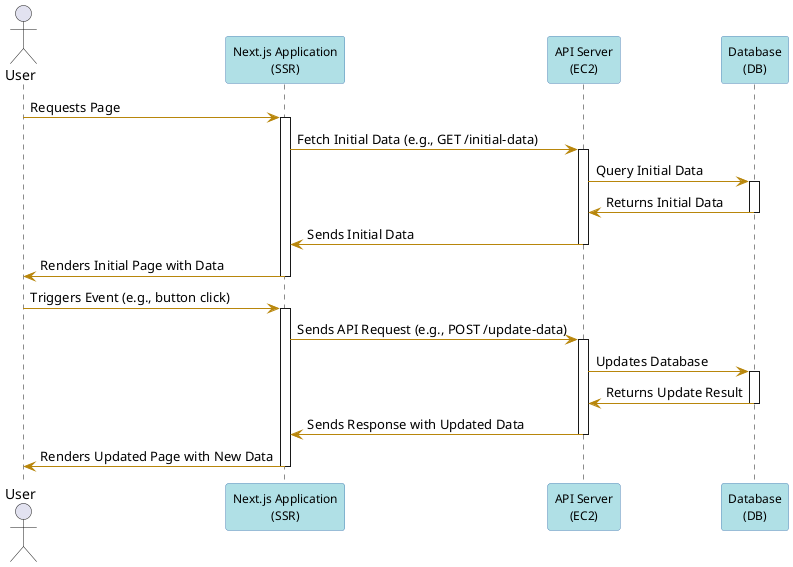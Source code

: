 @startuml
!define RECTANGLE_CLASS
!define RECTANGLE_BLUE Class<<BLUE>>

skinparam shadowing false
skinparam backgroundColor #FFFFFF
skinparam ArrowColor #0000FF
skinparam activity {
    BackgroundColor<<BLUE>> #ADD8E6
    BorderColor<<BLUE>> #00008B
    FontColor<<BLUE>> #00008B
    FontSize 12
}
skinparam class {
    BackgroundColor #FEFECE
    BorderColor #B8860B
    ArrowColor #B8860B
    FontSize 12
    FontName Arial
}
skinparam usecase {
    BackgroundColor #FFFFA3
    BorderColor #FFA500
    FontSize 12
    FontName Arial
}
skinparam package {
    BackgroundColor #FFFFFF
    BorderColor #B8860B
    FontSize 12
    FontName Arial
}
skinparam participant {
    BackgroundColor #B0E0E6
    BorderColor #4682B4
    FontSize 12
    FontName Arial
}

actor User

participant "Next.js Application\n(SSR)" as NextJS
participant "API Server\n(EC2)" as API
participant "Database\n(DB)" as DB

' Initial Page Load
User -> NextJS: Requests Page
activate NextJS

' Next.js fetches initial data from the API server
NextJS -> API: Fetch Initial Data (e.g., GET /initial-data)
activate API

' API server queries the database for the initial data
API -> DB: Query Initial Data
activate DB
DB -> API: Returns Initial Data
deactivate DB

' API server sends the initial data back to the Next.js application
API -> NextJS: Sends Initial Data
deactivate API

' Next.js renders the initial page with the data it received
NextJS -> User: Renders Initial Page with Data
deactivate NextJS

' User Event
User -> NextJS: Triggers Event (e.g., button click)
activate NextJS

' Next.js sends an API request to the server to update data
NextJS -> API: Sends API Request (e.g., POST /update-data)
activate API

' API server updates the database with the new data
API -> DB: Updates Database
activate DB
DB -> API: Returns Update Result
deactivate DB

' API server sends the updated data back to the Next.js application
API -> NextJS: Sends Response with Updated Data
deactivate API

' Next.js renders the updated page with the new data it received
NextJS -> User: Renders Updated Page with New Data
deactivate NextJS

@enduml
